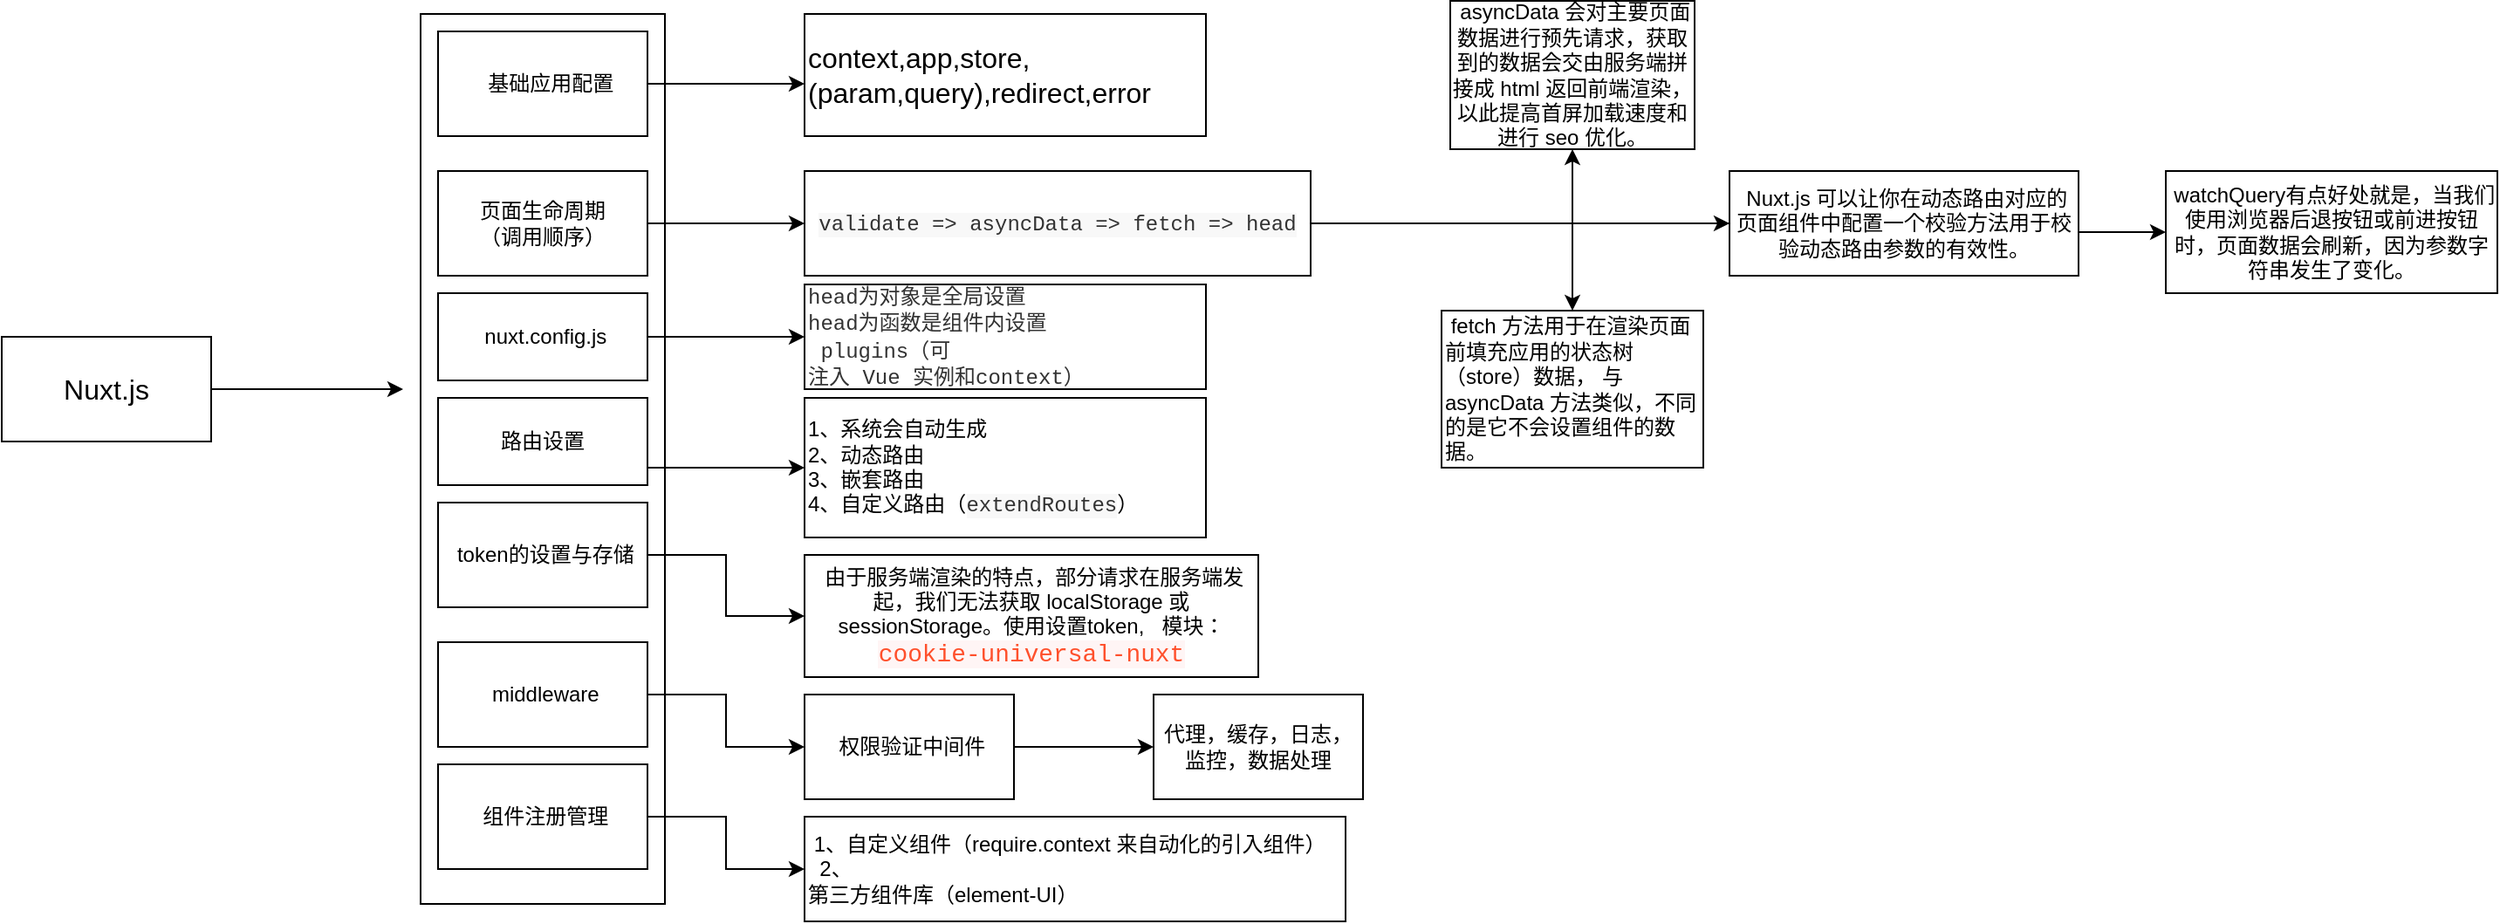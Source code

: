 <mxfile version="16.5.1" type="device"><diagram id="WwcpVynk7HG5zvesIZZn" name="第 1 页"><mxGraphModel dx="1865" dy="649" grid="1" gridSize="10" guides="1" tooltips="1" connect="1" arrows="1" fold="1" page="1" pageScale="1" pageWidth="827" pageHeight="1169" math="0" shadow="0"><root><mxCell id="0"/><mxCell id="1" parent="0"/><mxCell id="8VWd7rA7N2iq8_II2Y1I-2" value="" style="edgeStyle=orthogonalEdgeStyle;rounded=0;orthogonalLoop=1;jettySize=auto;html=1;fontSize=16;" edge="1" parent="1" source="UGJEN6v7tYmcWa1kC6iI-1"><mxGeometry relative="1" as="geometry"><mxPoint x="130" y="255" as="targetPoint"/></mxGeometry></mxCell><mxCell id="UGJEN6v7tYmcWa1kC6iI-1" value="Nuxt.js" style="rounded=0;whiteSpace=wrap;html=1;labelBorderColor=none;fontSize=16;" parent="1" vertex="1"><mxGeometry x="-100" y="225" width="120" height="60" as="geometry"/></mxCell><mxCell id="8VWd7rA7N2iq8_II2Y1I-1" value="context,app,store,(param,query),redirect,error" style="whiteSpace=wrap;html=1;fontSize=16;rounded=0;labelBorderColor=none;align=left;" vertex="1" parent="1"><mxGeometry x="360" y="40" width="230" height="70" as="geometry"/></mxCell><mxCell id="8VWd7rA7N2iq8_II2Y1I-3" value="" style="rounded=0;whiteSpace=wrap;html=1;labelBorderColor=none;fontSize=16;" vertex="1" parent="1"><mxGeometry x="140" y="40" width="140" height="510" as="geometry"/></mxCell><mxCell id="8VWd7rA7N2iq8_II2Y1I-8" style="edgeStyle=orthogonalEdgeStyle;rounded=0;orthogonalLoop=1;jettySize=auto;html=1;exitX=1;exitY=0.5;exitDx=0;exitDy=0;fontSize=12;" edge="1" parent="1" source="8VWd7rA7N2iq8_II2Y1I-5"><mxGeometry relative="1" as="geometry"><mxPoint x="360" y="80" as="targetPoint"/></mxGeometry></mxCell><mxCell id="8VWd7rA7N2iq8_II2Y1I-5" value="&lt;span style=&quot;white-space: pre&quot;&gt;&#9;&lt;/span&gt;基础应用配置" style="rounded=0;whiteSpace=wrap;html=1;labelBorderColor=none;fontSize=12;align=left;" vertex="1" parent="1"><mxGeometry x="150" y="50" width="120" height="60" as="geometry"/></mxCell><mxCell id="8VWd7rA7N2iq8_II2Y1I-11" value="" style="edgeStyle=orthogonalEdgeStyle;rounded=0;orthogonalLoop=1;jettySize=auto;html=1;fontSize=12;" edge="1" parent="1" source="8VWd7rA7N2iq8_II2Y1I-6" target="8VWd7rA7N2iq8_II2Y1I-10"><mxGeometry relative="1" as="geometry"/></mxCell><mxCell id="8VWd7rA7N2iq8_II2Y1I-6" value="页面生命周期&lt;br&gt;（调用顺序）" style="rounded=0;whiteSpace=wrap;html=1;labelBorderColor=none;fontSize=12;" vertex="1" parent="1"><mxGeometry x="150" y="130" width="120" height="60" as="geometry"/></mxCell><mxCell id="8VWd7rA7N2iq8_II2Y1I-13" value="" style="edgeStyle=orthogonalEdgeStyle;rounded=0;orthogonalLoop=1;jettySize=auto;html=1;fontSize=12;" edge="1" parent="1" source="8VWd7rA7N2iq8_II2Y1I-10" target="8VWd7rA7N2iq8_II2Y1I-12"><mxGeometry relative="1" as="geometry"/></mxCell><mxCell id="8VWd7rA7N2iq8_II2Y1I-15" value="" style="edgeStyle=orthogonalEdgeStyle;rounded=0;orthogonalLoop=1;jettySize=auto;html=1;fontSize=12;" edge="1" parent="1" source="8VWd7rA7N2iq8_II2Y1I-10" target="8VWd7rA7N2iq8_II2Y1I-14"><mxGeometry relative="1" as="geometry"/></mxCell><mxCell id="8VWd7rA7N2iq8_II2Y1I-17" value="" style="edgeStyle=orthogonalEdgeStyle;rounded=0;orthogonalLoop=1;jettySize=auto;html=1;fontSize=12;" edge="1" parent="1" source="8VWd7rA7N2iq8_II2Y1I-10" target="8VWd7rA7N2iq8_II2Y1I-16"><mxGeometry relative="1" as="geometry"/></mxCell><mxCell id="8VWd7rA7N2iq8_II2Y1I-21" value="" style="edgeStyle=orthogonalEdgeStyle;rounded=0;orthogonalLoop=1;jettySize=auto;html=1;fontSize=12;" edge="1" parent="1" source="8VWd7rA7N2iq8_II2Y1I-10" target="8VWd7rA7N2iq8_II2Y1I-20"><mxGeometry relative="1" as="geometry"/></mxCell><mxCell id="8VWd7rA7N2iq8_II2Y1I-10" value="&lt;span style=&quot;color: rgb(51 , 51 , 51) ; font-family: &amp;#34;menlo&amp;#34; , &amp;#34;monaco&amp;#34; , &amp;#34;consolas&amp;#34; , &amp;#34;courier new&amp;#34; , monospace ; background-color: rgb(248 , 248 , 248)&quot;&gt;validate  =&amp;gt;  asyncData  =&amp;gt;  fetch  =&amp;gt;  head&lt;/span&gt;" style="whiteSpace=wrap;html=1;rounded=0;labelBorderColor=none;" vertex="1" parent="1"><mxGeometry x="360" y="130" width="290" height="60" as="geometry"/></mxCell><mxCell id="8VWd7rA7N2iq8_II2Y1I-12" value="&amp;nbsp;asyncData 会对主要页面数据进行预先请求，获取到的数据会交由服务端拼接成 html 返回前端渲染，以此提高首屏加载速度和进行 seo 优化。" style="whiteSpace=wrap;html=1;rounded=0;labelBorderColor=none;" vertex="1" parent="1"><mxGeometry x="730" y="32.5" width="140" height="85" as="geometry"/></mxCell><mxCell id="8VWd7rA7N2iq8_II2Y1I-14" value="&amp;nbsp;fetch 方法用于在渲染页面前填充应用的状态树（store）数据， 与 asyncData 方法类似，不同的是它不会设置组件的数据。" style="whiteSpace=wrap;html=1;rounded=0;labelBorderColor=none;align=left;" vertex="1" parent="1"><mxGeometry x="725" y="210" width="150" height="90" as="geometry"/></mxCell><mxCell id="8VWd7rA7N2iq8_II2Y1I-16" value="&amp;nbsp;Nuxt.js 可以让你在动态路由对应的页面组件中配置一个校验方法用于校验动态路由参数的有效性。" style="whiteSpace=wrap;html=1;rounded=0;labelBorderColor=none;" vertex="1" parent="1"><mxGeometry x="890" y="130" width="200" height="60" as="geometry"/></mxCell><mxCell id="8VWd7rA7N2iq8_II2Y1I-20" value="&amp;nbsp;watchQuery有点好处就是，当我们使用浏览器后退按钮或前进按钮时，页面数据会刷新，因为参数字符串发生了变化。" style="whiteSpace=wrap;html=1;rounded=0;labelBorderColor=none;" vertex="1" parent="1"><mxGeometry x="1140" y="130" width="190" height="70" as="geometry"/></mxCell><mxCell id="8VWd7rA7N2iq8_II2Y1I-25" value="" style="edgeStyle=orthogonalEdgeStyle;rounded=0;orthogonalLoop=1;jettySize=auto;html=1;fontSize=12;" edge="1" parent="1" source="8VWd7rA7N2iq8_II2Y1I-22" target="8VWd7rA7N2iq8_II2Y1I-24"><mxGeometry relative="1" as="geometry"/></mxCell><mxCell id="8VWd7rA7N2iq8_II2Y1I-22" value="&amp;nbsp;nuxt.config.js" style="rounded=0;whiteSpace=wrap;html=1;labelBorderColor=none;fontSize=12;" vertex="1" parent="1"><mxGeometry x="150" y="200" width="120" height="50" as="geometry"/></mxCell><mxCell id="8VWd7rA7N2iq8_II2Y1I-24" value="&lt;span style=&quot;color: rgb(51 , 51 , 51) ; font-family: &amp;quot;menlo&amp;quot; , &amp;quot;monaco&amp;quot; , &amp;quot;consolas&amp;quot; , &amp;quot;courier new&amp;quot; , monospace ; background-color: rgb(248 , 248 , 248)&quot;&gt; &lt;/span&gt;&lt;span class=&quot;hljs-attr&quot; style=&quot;color: rgb(51 , 51 , 51) ; font-family: &amp;quot;menlo&amp;quot; , &amp;quot;monaco&amp;quot; , &amp;quot;consolas&amp;quot; , &amp;quot;courier new&amp;quot; , monospace&quot;&gt;head为对象是全局设置&lt;br&gt;head为函数是组件内设置&lt;br&gt;&amp;nbsp;plugins（可&lt;br&gt;注入 Vue 实例和context）&lt;br&gt;&lt;/span&gt;" style="whiteSpace=wrap;html=1;rounded=0;labelBorderColor=none;align=left;" vertex="1" parent="1"><mxGeometry x="360" y="195" width="230" height="60" as="geometry"/></mxCell><mxCell id="8VWd7rA7N2iq8_II2Y1I-28" value="" style="edgeStyle=orthogonalEdgeStyle;rounded=0;orthogonalLoop=1;jettySize=auto;html=1;fontSize=12;" edge="1" parent="1" source="8VWd7rA7N2iq8_II2Y1I-26" target="8VWd7rA7N2iq8_II2Y1I-27"><mxGeometry relative="1" as="geometry"><Array as="points"><mxPoint x="300" y="300"/><mxPoint x="300" y="300"/></Array></mxGeometry></mxCell><mxCell id="8VWd7rA7N2iq8_II2Y1I-26" value="路由设置" style="rounded=0;whiteSpace=wrap;html=1;labelBorderColor=none;fontSize=12;" vertex="1" parent="1"><mxGeometry x="150" y="260" width="120" height="50" as="geometry"/></mxCell><mxCell id="8VWd7rA7N2iq8_II2Y1I-27" value="1、系统会自动生成&lt;br&gt;2、动态路由&lt;br&gt;3、嵌套路由&lt;br&gt;4、自定义路由（&lt;span style=&quot;color: rgb(51 , 51 , 51) ; font-family: &amp;quot;menlo&amp;quot; , &amp;quot;monaco&amp;quot; , &amp;quot;consolas&amp;quot; , &amp;quot;courier new&amp;quot; , monospace ; background-color: rgb(248 , 248 , 248)&quot;&gt;extendRoutes&lt;/span&gt;）" style="whiteSpace=wrap;html=1;rounded=0;labelBorderColor=none;align=left;" vertex="1" parent="1"><mxGeometry x="360" y="260" width="230" height="80" as="geometry"/></mxCell><mxCell id="8VWd7rA7N2iq8_II2Y1I-33" value="" style="edgeStyle=orthogonalEdgeStyle;rounded=0;orthogonalLoop=1;jettySize=auto;html=1;fontSize=12;" edge="1" parent="1" source="8VWd7rA7N2iq8_II2Y1I-30" target="8VWd7rA7N2iq8_II2Y1I-32"><mxGeometry relative="1" as="geometry"/></mxCell><mxCell id="8VWd7rA7N2iq8_II2Y1I-30" value="&amp;nbsp;token的设置与存储" style="rounded=0;whiteSpace=wrap;html=1;labelBorderColor=none;fontSize=12;" vertex="1" parent="1"><mxGeometry x="150" y="320" width="120" height="60" as="geometry"/></mxCell><mxCell id="8VWd7rA7N2iq8_II2Y1I-32" value="&amp;nbsp;由于服务端渲染的特点，部分请求在服务端发起，我们无法获取 localStorage 或 sessionStorage。使用设置token,&amp;nbsp; &amp;nbsp;模块：&lt;span style=&quot;color: rgb(255 , 80 , 44) ; font-family: &amp;#34;menlo&amp;#34; , &amp;#34;monaco&amp;#34; , &amp;#34;consolas&amp;#34; , &amp;#34;courier new&amp;#34; , monospace ; font-size: 13.92px ; background-color: rgb(255 , 245 , 245)&quot;&gt;cookie-universal-nuxt&lt;/span&gt;" style="whiteSpace=wrap;html=1;rounded=0;labelBorderColor=none;" vertex="1" parent="1"><mxGeometry x="360" y="350" width="260" height="70" as="geometry"/></mxCell><mxCell id="8VWd7rA7N2iq8_II2Y1I-36" value="" style="edgeStyle=orthogonalEdgeStyle;rounded=0;orthogonalLoop=1;jettySize=auto;html=1;fontSize=12;" edge="1" parent="1" source="8VWd7rA7N2iq8_II2Y1I-34" target="8VWd7rA7N2iq8_II2Y1I-35"><mxGeometry relative="1" as="geometry"/></mxCell><mxCell id="8VWd7rA7N2iq8_II2Y1I-34" value="&amp;nbsp;middleware" style="rounded=0;whiteSpace=wrap;html=1;labelBorderColor=none;fontSize=12;" vertex="1" parent="1"><mxGeometry x="150" y="400" width="120" height="60" as="geometry"/></mxCell><mxCell id="8VWd7rA7N2iq8_II2Y1I-43" value="" style="edgeStyle=orthogonalEdgeStyle;rounded=0;orthogonalLoop=1;jettySize=auto;html=1;fontSize=12;" edge="1" parent="1" source="8VWd7rA7N2iq8_II2Y1I-35" target="8VWd7rA7N2iq8_II2Y1I-42"><mxGeometry relative="1" as="geometry"/></mxCell><mxCell id="8VWd7rA7N2iq8_II2Y1I-35" value="&amp;nbsp;权限验证中间件" style="whiteSpace=wrap;html=1;rounded=0;labelBorderColor=none;" vertex="1" parent="1"><mxGeometry x="360" y="430" width="120" height="60" as="geometry"/></mxCell><mxCell id="8VWd7rA7N2iq8_II2Y1I-41" value="" style="edgeStyle=orthogonalEdgeStyle;rounded=0;orthogonalLoop=1;jettySize=auto;html=1;fontSize=12;" edge="1" parent="1" source="8VWd7rA7N2iq8_II2Y1I-37" target="8VWd7rA7N2iq8_II2Y1I-40"><mxGeometry relative="1" as="geometry"/></mxCell><mxCell id="8VWd7rA7N2iq8_II2Y1I-37" value="&amp;nbsp;组件注册管理" style="rounded=0;whiteSpace=wrap;html=1;labelBorderColor=none;fontSize=12;" vertex="1" parent="1"><mxGeometry x="150" y="470" width="120" height="60" as="geometry"/></mxCell><mxCell id="8VWd7rA7N2iq8_II2Y1I-40" value="&amp;nbsp;1、自定义组件（require.context 来自动化的引入组件）&lt;br&gt;&amp;nbsp; 2、&lt;br/&gt;第三方组件库（element-UI）" style="whiteSpace=wrap;html=1;rounded=0;labelBorderColor=none;align=left;" vertex="1" parent="1"><mxGeometry x="360" y="500" width="310" height="60" as="geometry"/></mxCell><mxCell id="8VWd7rA7N2iq8_II2Y1I-42" value="代理，缓存，日志，监控，数据处理" style="whiteSpace=wrap;html=1;rounded=0;labelBorderColor=none;" vertex="1" parent="1"><mxGeometry x="560" y="430" width="120" height="60" as="geometry"/></mxCell></root></mxGraphModel></diagram></mxfile>